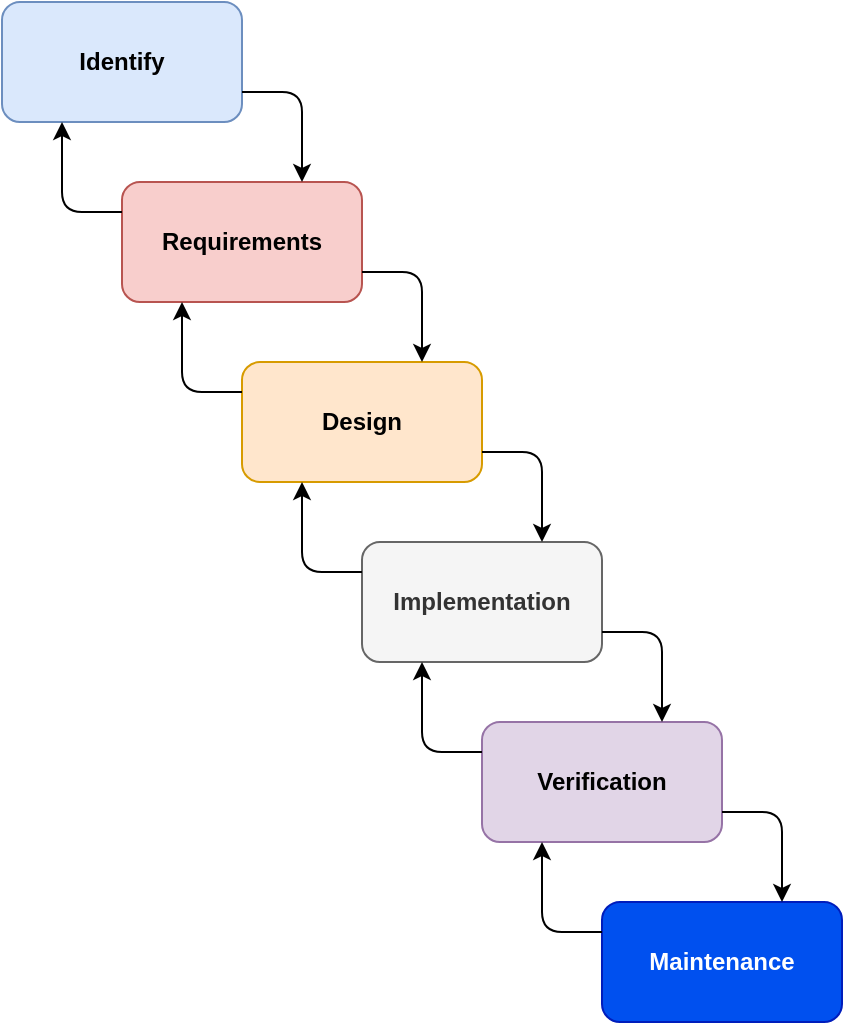 <mxfile version="14.1.8" type="device"><diagram id="-Z1yhccrv7SA9Uhish0d" name="Page-1"><mxGraphModel dx="1026" dy="594" grid="1" gridSize="10" guides="1" tooltips="1" connect="1" arrows="1" fold="1" page="1" pageScale="1" pageWidth="827" pageHeight="1169" math="0" shadow="0"><root><mxCell id="0"/><mxCell id="1" parent="0"/><mxCell id="ZCRNopPs2GBDAVYQioE3-1" value="Identify" style="rounded=1;whiteSpace=wrap;html=1;fontStyle=1;fillColor=#dae8fc;strokeColor=#6c8ebf;" vertex="1" parent="1"><mxGeometry x="204" y="75" width="120" height="60" as="geometry"/></mxCell><mxCell id="ZCRNopPs2GBDAVYQioE3-2" value="Requirements" style="rounded=1;whiteSpace=wrap;html=1;fontStyle=1;fillColor=#f8cecc;strokeColor=#b85450;" vertex="1" parent="1"><mxGeometry x="264" y="165" width="120" height="60" as="geometry"/></mxCell><mxCell id="ZCRNopPs2GBDAVYQioE3-3" value="Design" style="rounded=1;whiteSpace=wrap;html=1;fontStyle=1;fillColor=#ffe6cc;strokeColor=#d79b00;" vertex="1" parent="1"><mxGeometry x="324" y="255" width="120" height="60" as="geometry"/></mxCell><mxCell id="ZCRNopPs2GBDAVYQioE3-4" value="Implementation" style="rounded=1;whiteSpace=wrap;html=1;fontStyle=1;fillColor=#f5f5f5;strokeColor=#666666;fontColor=#333333;" vertex="1" parent="1"><mxGeometry x="384" y="345" width="120" height="60" as="geometry"/></mxCell><mxCell id="ZCRNopPs2GBDAVYQioE3-5" value="Verification" style="rounded=1;whiteSpace=wrap;html=1;fontStyle=1;fillColor=#e1d5e7;strokeColor=#9673a6;" vertex="1" parent="1"><mxGeometry x="444" y="435" width="120" height="60" as="geometry"/></mxCell><mxCell id="ZCRNopPs2GBDAVYQioE3-6" value="Maintenance" style="rounded=1;whiteSpace=wrap;html=1;fontStyle=1;fillColor=#0050ef;strokeColor=#001DBC;fontColor=#ffffff;" vertex="1" parent="1"><mxGeometry x="504" y="525" width="120" height="60" as="geometry"/></mxCell><mxCell id="ZCRNopPs2GBDAVYQioE3-7" value="" style="endArrow=classic;html=1;entryX=0.75;entryY=0;entryDx=0;entryDy=0;exitX=1;exitY=0.75;exitDx=0;exitDy=0;" edge="1" parent="1" source="ZCRNopPs2GBDAVYQioE3-1" target="ZCRNopPs2GBDAVYQioE3-2"><mxGeometry width="50" height="50" relative="1" as="geometry"><mxPoint x="370" y="190" as="sourcePoint"/><mxPoint x="420" y="140" as="targetPoint"/><Array as="points"><mxPoint x="354" y="120"/></Array></mxGeometry></mxCell><mxCell id="ZCRNopPs2GBDAVYQioE3-8" value="" style="endArrow=classic;html=1;entryX=0.75;entryY=0;entryDx=0;entryDy=0;exitX=1;exitY=0.75;exitDx=0;exitDy=0;" edge="1" parent="1" source="ZCRNopPs2GBDAVYQioE3-2" target="ZCRNopPs2GBDAVYQioE3-3"><mxGeometry width="50" height="50" relative="1" as="geometry"><mxPoint x="370" y="190" as="sourcePoint"/><mxPoint x="420" y="140" as="targetPoint"/><Array as="points"><mxPoint x="414" y="210"/></Array></mxGeometry></mxCell><mxCell id="ZCRNopPs2GBDAVYQioE3-9" value="" style="endArrow=classic;html=1;entryX=0.75;entryY=0;entryDx=0;entryDy=0;exitX=1;exitY=0.75;exitDx=0;exitDy=0;" edge="1" parent="1" source="ZCRNopPs2GBDAVYQioE3-3" target="ZCRNopPs2GBDAVYQioE3-4"><mxGeometry width="50" height="50" relative="1" as="geometry"><mxPoint x="450" y="310" as="sourcePoint"/><mxPoint x="500" y="260" as="targetPoint"/><Array as="points"><mxPoint x="474" y="300"/></Array></mxGeometry></mxCell><mxCell id="ZCRNopPs2GBDAVYQioE3-10" value="" style="endArrow=classic;html=1;entryX=0.75;entryY=0;entryDx=0;entryDy=0;exitX=1;exitY=0.75;exitDx=0;exitDy=0;" edge="1" parent="1" source="ZCRNopPs2GBDAVYQioE3-4" target="ZCRNopPs2GBDAVYQioE3-5"><mxGeometry width="50" height="50" relative="1" as="geometry"><mxPoint x="560" y="430" as="sourcePoint"/><mxPoint x="610" y="380" as="targetPoint"/><Array as="points"><mxPoint x="534" y="390"/></Array></mxGeometry></mxCell><mxCell id="ZCRNopPs2GBDAVYQioE3-11" value="" style="endArrow=classic;html=1;entryX=0.75;entryY=0;entryDx=0;entryDy=0;exitX=1;exitY=0.75;exitDx=0;exitDy=0;" edge="1" parent="1" source="ZCRNopPs2GBDAVYQioE3-5" target="ZCRNopPs2GBDAVYQioE3-6"><mxGeometry width="50" height="50" relative="1" as="geometry"><mxPoint x="650" y="570" as="sourcePoint"/><mxPoint x="700" y="520" as="targetPoint"/><Array as="points"><mxPoint x="594" y="480"/></Array></mxGeometry></mxCell><mxCell id="ZCRNopPs2GBDAVYQioE3-12" value="" style="endArrow=classic;html=1;entryX=0.25;entryY=1;entryDx=0;entryDy=0;exitX=0;exitY=0.25;exitDx=0;exitDy=0;" edge="1" parent="1" source="ZCRNopPs2GBDAVYQioE3-6" target="ZCRNopPs2GBDAVYQioE3-5"><mxGeometry width="50" height="50" relative="1" as="geometry"><mxPoint x="540" y="500" as="sourcePoint"/><mxPoint x="590" y="450" as="targetPoint"/><Array as="points"><mxPoint x="474" y="540"/></Array></mxGeometry></mxCell><mxCell id="ZCRNopPs2GBDAVYQioE3-13" value="" style="endArrow=classic;html=1;entryX=0.25;entryY=1;entryDx=0;entryDy=0;exitX=0;exitY=0.25;exitDx=0;exitDy=0;" edge="1" parent="1" source="ZCRNopPs2GBDAVYQioE3-5" target="ZCRNopPs2GBDAVYQioE3-4"><mxGeometry width="50" height="50" relative="1" as="geometry"><mxPoint x="420" y="470" as="sourcePoint"/><mxPoint x="470" y="420" as="targetPoint"/><Array as="points"><mxPoint x="414" y="450"/></Array></mxGeometry></mxCell><mxCell id="ZCRNopPs2GBDAVYQioE3-14" value="" style="endArrow=classic;html=1;entryX=0.25;entryY=1;entryDx=0;entryDy=0;exitX=0;exitY=0.25;exitDx=0;exitDy=0;" edge="1" parent="1" source="ZCRNopPs2GBDAVYQioE3-4" target="ZCRNopPs2GBDAVYQioE3-3"><mxGeometry width="50" height="50" relative="1" as="geometry"><mxPoint x="390" y="400" as="sourcePoint"/><mxPoint x="440" y="350" as="targetPoint"/><Array as="points"><mxPoint x="354" y="360"/></Array></mxGeometry></mxCell><mxCell id="ZCRNopPs2GBDAVYQioE3-15" value="" style="endArrow=classic;html=1;entryX=0.25;entryY=1;entryDx=0;entryDy=0;exitX=0;exitY=0.25;exitDx=0;exitDy=0;" edge="1" parent="1" source="ZCRNopPs2GBDAVYQioE3-3" target="ZCRNopPs2GBDAVYQioE3-2"><mxGeometry width="50" height="50" relative="1" as="geometry"><mxPoint x="320" y="320" as="sourcePoint"/><mxPoint x="370" y="270" as="targetPoint"/><Array as="points"><mxPoint x="294" y="270"/></Array></mxGeometry></mxCell><mxCell id="ZCRNopPs2GBDAVYQioE3-16" value="" style="endArrow=classic;html=1;entryX=0.25;entryY=1;entryDx=0;entryDy=0;exitX=0;exitY=0.25;exitDx=0;exitDy=0;" edge="1" parent="1" source="ZCRNopPs2GBDAVYQioE3-2" target="ZCRNopPs2GBDAVYQioE3-1"><mxGeometry width="50" height="50" relative="1" as="geometry"><mxPoint x="220" y="220" as="sourcePoint"/><mxPoint x="270" y="170" as="targetPoint"/><Array as="points"><mxPoint x="234" y="180"/></Array></mxGeometry></mxCell></root></mxGraphModel></diagram></mxfile>